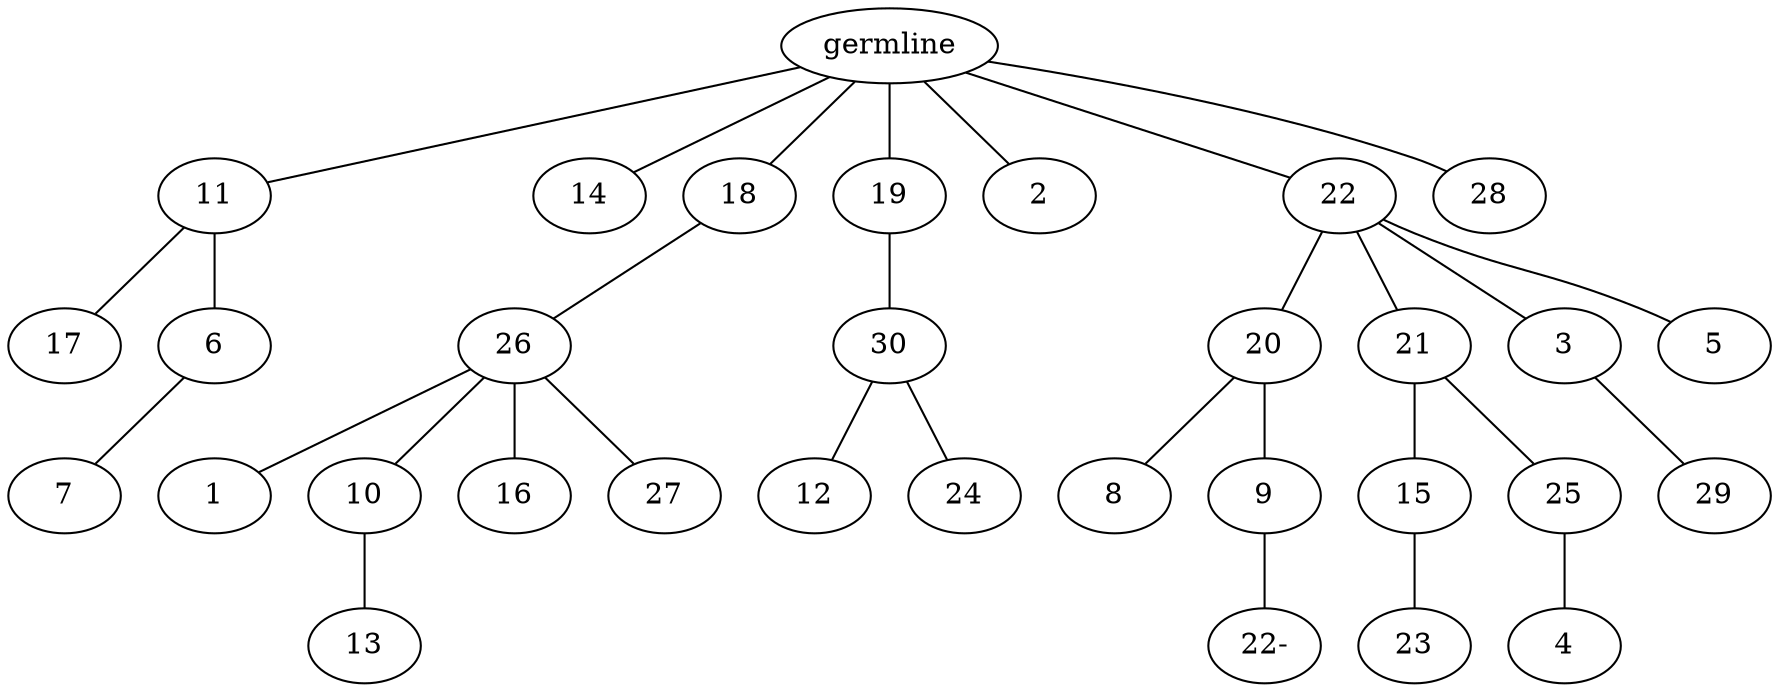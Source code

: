 graph tree {
    "140479327465280" [label="germline"];
    "140479327250656" [label="11"];
    "140479327402400" [label="17"];
    "140479327402016" [label="6"];
    "140479327401728" [label="7"];
    "140479327402880" [label="14"];
    "140479327403888" [label="18"];
    "140479327403216" [label="26"];
    "140479327402784" [label="1"];
    "140479327401680" [label="10"];
    "140479327401920" [label="13"];
    "140479327403552" [label="16"];
    "140479327403984" [label="27"];
    "140479327402592" [label="19"];
    "140479327403936" [label="30"];
    "140479327430160" [label="12"];
    "140479327428816" [label="24"];
    "140479327402688" [label="2"];
    "140479327402736" [label="22"];
    "140479327428960" [label="20"];
    "140479327429536" [label="8"];
    "140479327429632" [label="9"];
    "140479327285008" [label="22-"];
    "140479327430256" [label="21"];
    "140479327430832" [label="15"];
    "140479327490448" [label="23"];
    "140479327490592" [label="25"];
    "140479327490688" [label="4"];
    "140479327429152" [label="3"];
    "140479327491216" [label="29"];
    "140479327431072" [label="5"];
    "140479327403744" [label="28"];
    "140479327465280" -- "140479327250656";
    "140479327465280" -- "140479327402880";
    "140479327465280" -- "140479327403888";
    "140479327465280" -- "140479327402592";
    "140479327465280" -- "140479327402688";
    "140479327465280" -- "140479327402736";
    "140479327465280" -- "140479327403744";
    "140479327250656" -- "140479327402400";
    "140479327250656" -- "140479327402016";
    "140479327402016" -- "140479327401728";
    "140479327403888" -- "140479327403216";
    "140479327403216" -- "140479327402784";
    "140479327403216" -- "140479327401680";
    "140479327403216" -- "140479327403552";
    "140479327403216" -- "140479327403984";
    "140479327401680" -- "140479327401920";
    "140479327402592" -- "140479327403936";
    "140479327403936" -- "140479327430160";
    "140479327403936" -- "140479327428816";
    "140479327402736" -- "140479327428960";
    "140479327402736" -- "140479327430256";
    "140479327402736" -- "140479327429152";
    "140479327402736" -- "140479327431072";
    "140479327428960" -- "140479327429536";
    "140479327428960" -- "140479327429632";
    "140479327429632" -- "140479327285008";
    "140479327430256" -- "140479327430832";
    "140479327430256" -- "140479327490592";
    "140479327430832" -- "140479327490448";
    "140479327490592" -- "140479327490688";
    "140479327429152" -- "140479327491216";
}
